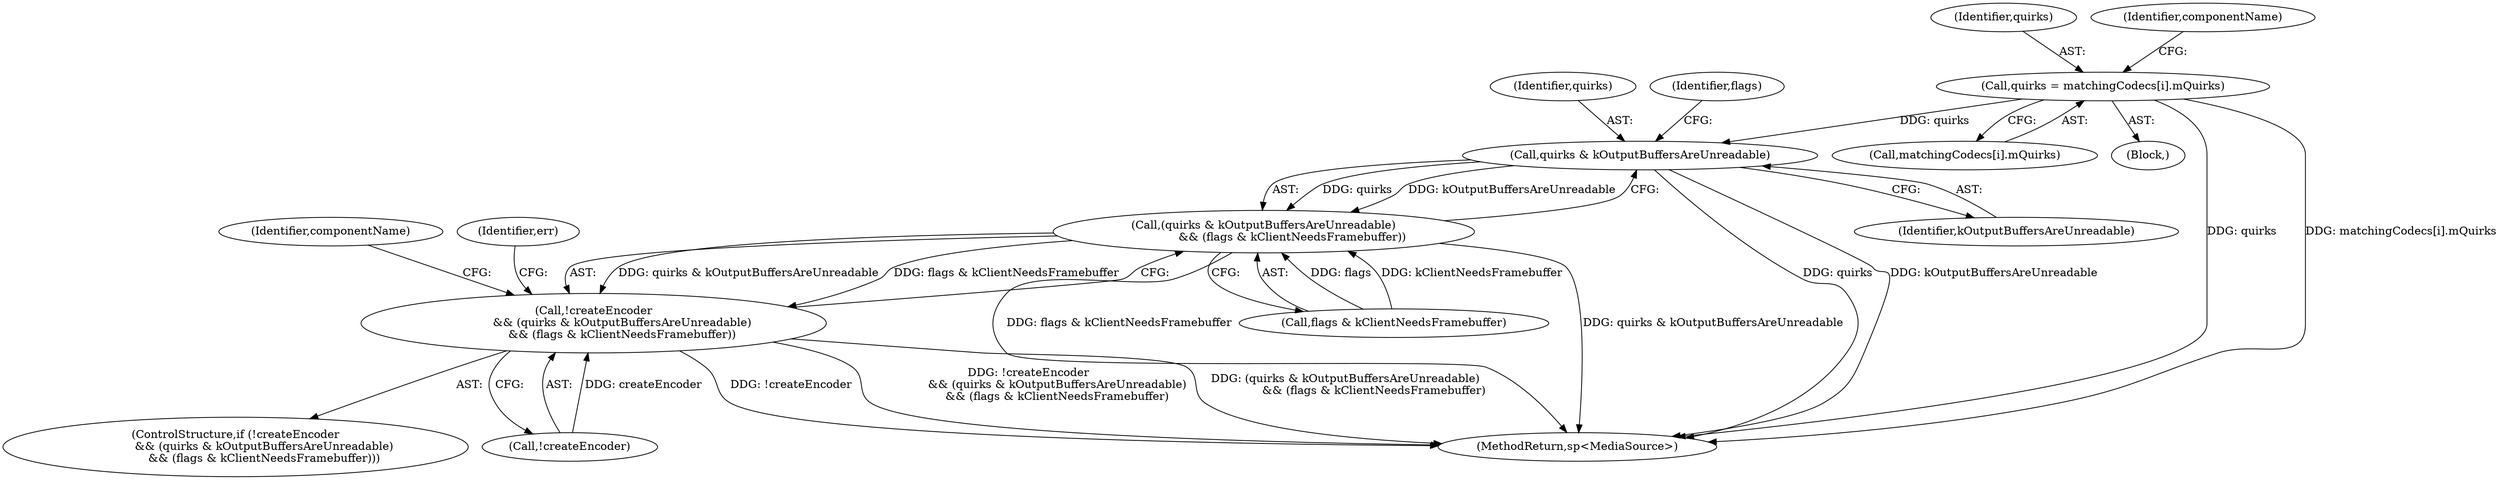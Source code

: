digraph "1_Android_0bb5ced60304da7f61478ffd359e7ba65d72f181_0@array" {
"1000177" [label="(Call,quirks = matchingCodecs[i].mQuirks)"];
"1000230" [label="(Call,quirks & kOutputBuffersAreUnreadable)"];
"1000229" [label="(Call,(quirks & kOutputBuffersAreUnreadable)\n                && (flags & kClientNeedsFramebuffer))"];
"1000226" [label="(Call,!createEncoder\n                && (quirks & kOutputBuffersAreUnreadable)\n                && (flags & kClientNeedsFramebuffer))"];
"1000230" [label="(Call,quirks & kOutputBuffersAreUnreadable)"];
"1000239" [label="(Identifier,componentName)"];
"1000179" [label="(Call,matchingCodecs[i].mQuirks)"];
"1000178" [label="(Identifier,quirks)"];
"1000229" [label="(Call,(quirks & kOutputBuffersAreUnreadable)\n                && (flags & kClientNeedsFramebuffer))"];
"1000226" [label="(Call,!createEncoder\n                && (quirks & kOutputBuffersAreUnreadable)\n                && (flags & kClientNeedsFramebuffer))"];
"1000233" [label="(Call,flags & kClientNeedsFramebuffer)"];
"1000225" [label="(ControlStructure,if (!createEncoder\n                && (quirks & kOutputBuffersAreUnreadable)\n                && (flags & kClientNeedsFramebuffer)))"];
"1000249" [label="(Identifier,err)"];
"1000171" [label="(Block,)"];
"1000231" [label="(Identifier,quirks)"];
"1000286" [label="(MethodReturn,sp<MediaSource>)"];
"1000234" [label="(Identifier,flags)"];
"1000186" [label="(Identifier,componentName)"];
"1000232" [label="(Identifier,kOutputBuffersAreUnreadable)"];
"1000177" [label="(Call,quirks = matchingCodecs[i].mQuirks)"];
"1000227" [label="(Call,!createEncoder)"];
"1000177" -> "1000171"  [label="AST: "];
"1000177" -> "1000179"  [label="CFG: "];
"1000178" -> "1000177"  [label="AST: "];
"1000179" -> "1000177"  [label="AST: "];
"1000186" -> "1000177"  [label="CFG: "];
"1000177" -> "1000286"  [label="DDG: quirks"];
"1000177" -> "1000286"  [label="DDG: matchingCodecs[i].mQuirks"];
"1000177" -> "1000230"  [label="DDG: quirks"];
"1000230" -> "1000229"  [label="AST: "];
"1000230" -> "1000232"  [label="CFG: "];
"1000231" -> "1000230"  [label="AST: "];
"1000232" -> "1000230"  [label="AST: "];
"1000234" -> "1000230"  [label="CFG: "];
"1000229" -> "1000230"  [label="CFG: "];
"1000230" -> "1000286"  [label="DDG: quirks"];
"1000230" -> "1000286"  [label="DDG: kOutputBuffersAreUnreadable"];
"1000230" -> "1000229"  [label="DDG: quirks"];
"1000230" -> "1000229"  [label="DDG: kOutputBuffersAreUnreadable"];
"1000229" -> "1000226"  [label="AST: "];
"1000229" -> "1000233"  [label="CFG: "];
"1000233" -> "1000229"  [label="AST: "];
"1000226" -> "1000229"  [label="CFG: "];
"1000229" -> "1000286"  [label="DDG: flags & kClientNeedsFramebuffer"];
"1000229" -> "1000286"  [label="DDG: quirks & kOutputBuffersAreUnreadable"];
"1000229" -> "1000226"  [label="DDG: quirks & kOutputBuffersAreUnreadable"];
"1000229" -> "1000226"  [label="DDG: flags & kClientNeedsFramebuffer"];
"1000233" -> "1000229"  [label="DDG: flags"];
"1000233" -> "1000229"  [label="DDG: kClientNeedsFramebuffer"];
"1000226" -> "1000225"  [label="AST: "];
"1000226" -> "1000227"  [label="CFG: "];
"1000227" -> "1000226"  [label="AST: "];
"1000239" -> "1000226"  [label="CFG: "];
"1000249" -> "1000226"  [label="CFG: "];
"1000226" -> "1000286"  [label="DDG: !createEncoder"];
"1000226" -> "1000286"  [label="DDG: !createEncoder\n                && (quirks & kOutputBuffersAreUnreadable)\n                && (flags & kClientNeedsFramebuffer)"];
"1000226" -> "1000286"  [label="DDG: (quirks & kOutputBuffersAreUnreadable)\n                && (flags & kClientNeedsFramebuffer)"];
"1000227" -> "1000226"  [label="DDG: createEncoder"];
}
